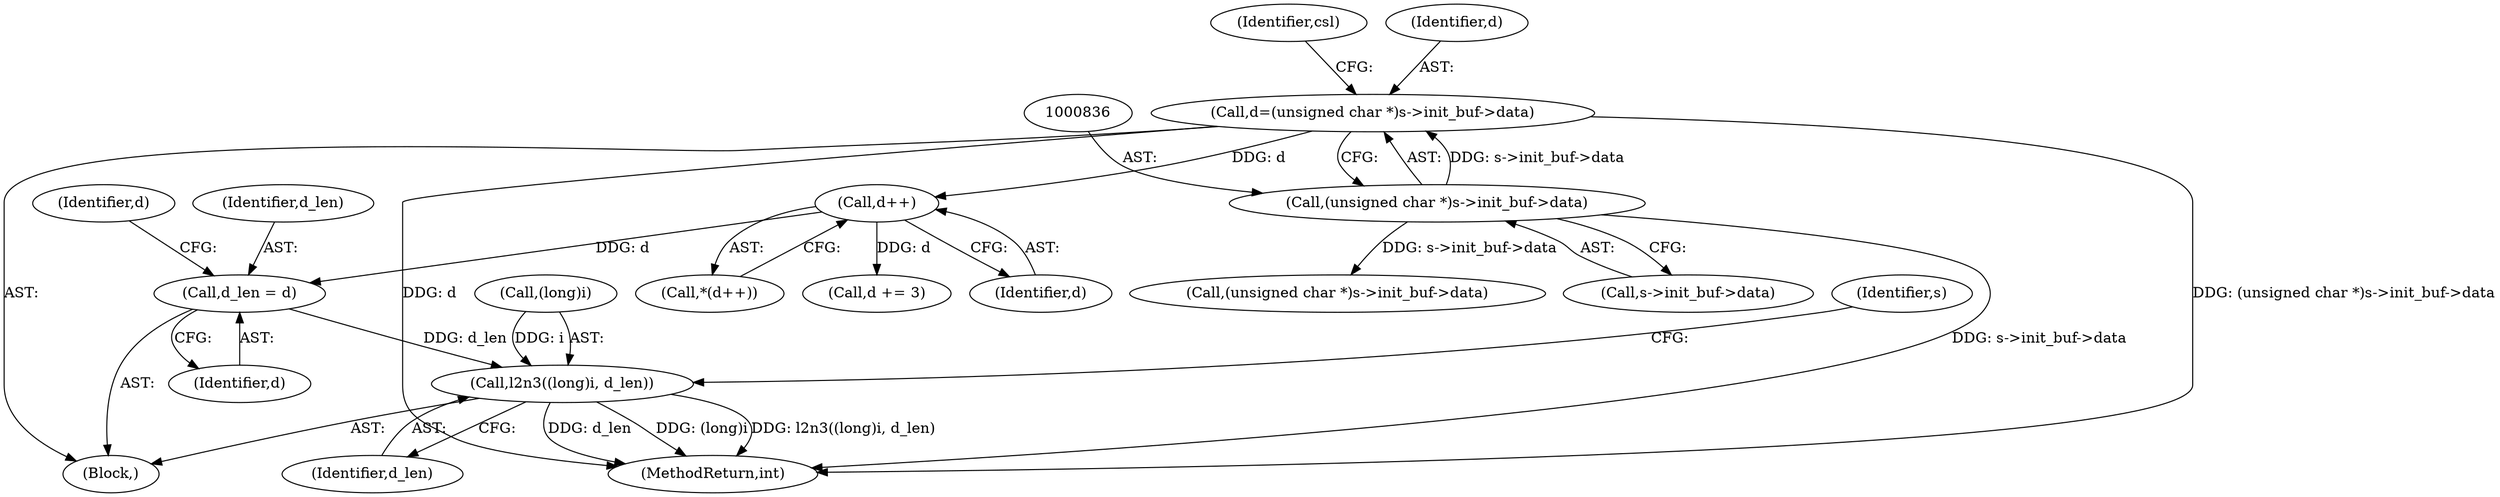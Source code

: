 digraph "0_openssl_6ce9687b5aba5391fc0de50e18779eb676d0e04d@pointer" {
"1000864" [label="(Call,d_len = d)"];
"1000861" [label="(Call,d++)"];
"1000833" [label="(Call,d=(unsigned char *)s->init_buf->data)"];
"1000835" [label="(Call,(unsigned char *)s->init_buf->data)"];
"1001017" [label="(Call,l2n3((long)i, d_len))"];
"1000861" [label="(Call,d++)"];
"1000860" [label="(Call,*(d++))"];
"1001018" [label="(Call,(long)i)"];
"1000865" [label="(Identifier,d_len)"];
"1001026" [label="(Identifier,s)"];
"1000835" [label="(Call,(unsigned char *)s->init_buf->data)"];
"1000864" [label="(Call,d_len = d)"];
"1000866" [label="(Identifier,d)"];
"1001021" [label="(Identifier,d_len)"];
"1000867" [label="(Call,d += 3)"];
"1001246" [label="(MethodReturn,int)"];
"1000713" [label="(Block,)"];
"1000837" [label="(Call,s->init_buf->data)"];
"1001017" [label="(Call,l2n3((long)i, d_len))"];
"1000833" [label="(Call,d=(unsigned char *)s->init_buf->data)"];
"1000862" [label="(Identifier,d)"];
"1000845" [label="(Identifier,csl)"];
"1000834" [label="(Identifier,d)"];
"1000868" [label="(Identifier,d)"];
"1001009" [label="(Call,(unsigned char *)s->init_buf->data)"];
"1000864" -> "1000713"  [label="AST: "];
"1000864" -> "1000866"  [label="CFG: "];
"1000865" -> "1000864"  [label="AST: "];
"1000866" -> "1000864"  [label="AST: "];
"1000868" -> "1000864"  [label="CFG: "];
"1000861" -> "1000864"  [label="DDG: d"];
"1000864" -> "1001017"  [label="DDG: d_len"];
"1000861" -> "1000860"  [label="AST: "];
"1000861" -> "1000862"  [label="CFG: "];
"1000862" -> "1000861"  [label="AST: "];
"1000860" -> "1000861"  [label="CFG: "];
"1000833" -> "1000861"  [label="DDG: d"];
"1000861" -> "1000867"  [label="DDG: d"];
"1000833" -> "1000713"  [label="AST: "];
"1000833" -> "1000835"  [label="CFG: "];
"1000834" -> "1000833"  [label="AST: "];
"1000835" -> "1000833"  [label="AST: "];
"1000845" -> "1000833"  [label="CFG: "];
"1000833" -> "1001246"  [label="DDG: d"];
"1000833" -> "1001246"  [label="DDG: (unsigned char *)s->init_buf->data"];
"1000835" -> "1000833"  [label="DDG: s->init_buf->data"];
"1000835" -> "1000837"  [label="CFG: "];
"1000836" -> "1000835"  [label="AST: "];
"1000837" -> "1000835"  [label="AST: "];
"1000835" -> "1001246"  [label="DDG: s->init_buf->data"];
"1000835" -> "1001009"  [label="DDG: s->init_buf->data"];
"1001017" -> "1000713"  [label="AST: "];
"1001017" -> "1001021"  [label="CFG: "];
"1001018" -> "1001017"  [label="AST: "];
"1001021" -> "1001017"  [label="AST: "];
"1001026" -> "1001017"  [label="CFG: "];
"1001017" -> "1001246"  [label="DDG: d_len"];
"1001017" -> "1001246"  [label="DDG: (long)i"];
"1001017" -> "1001246"  [label="DDG: l2n3((long)i, d_len)"];
"1001018" -> "1001017"  [label="DDG: i"];
}
